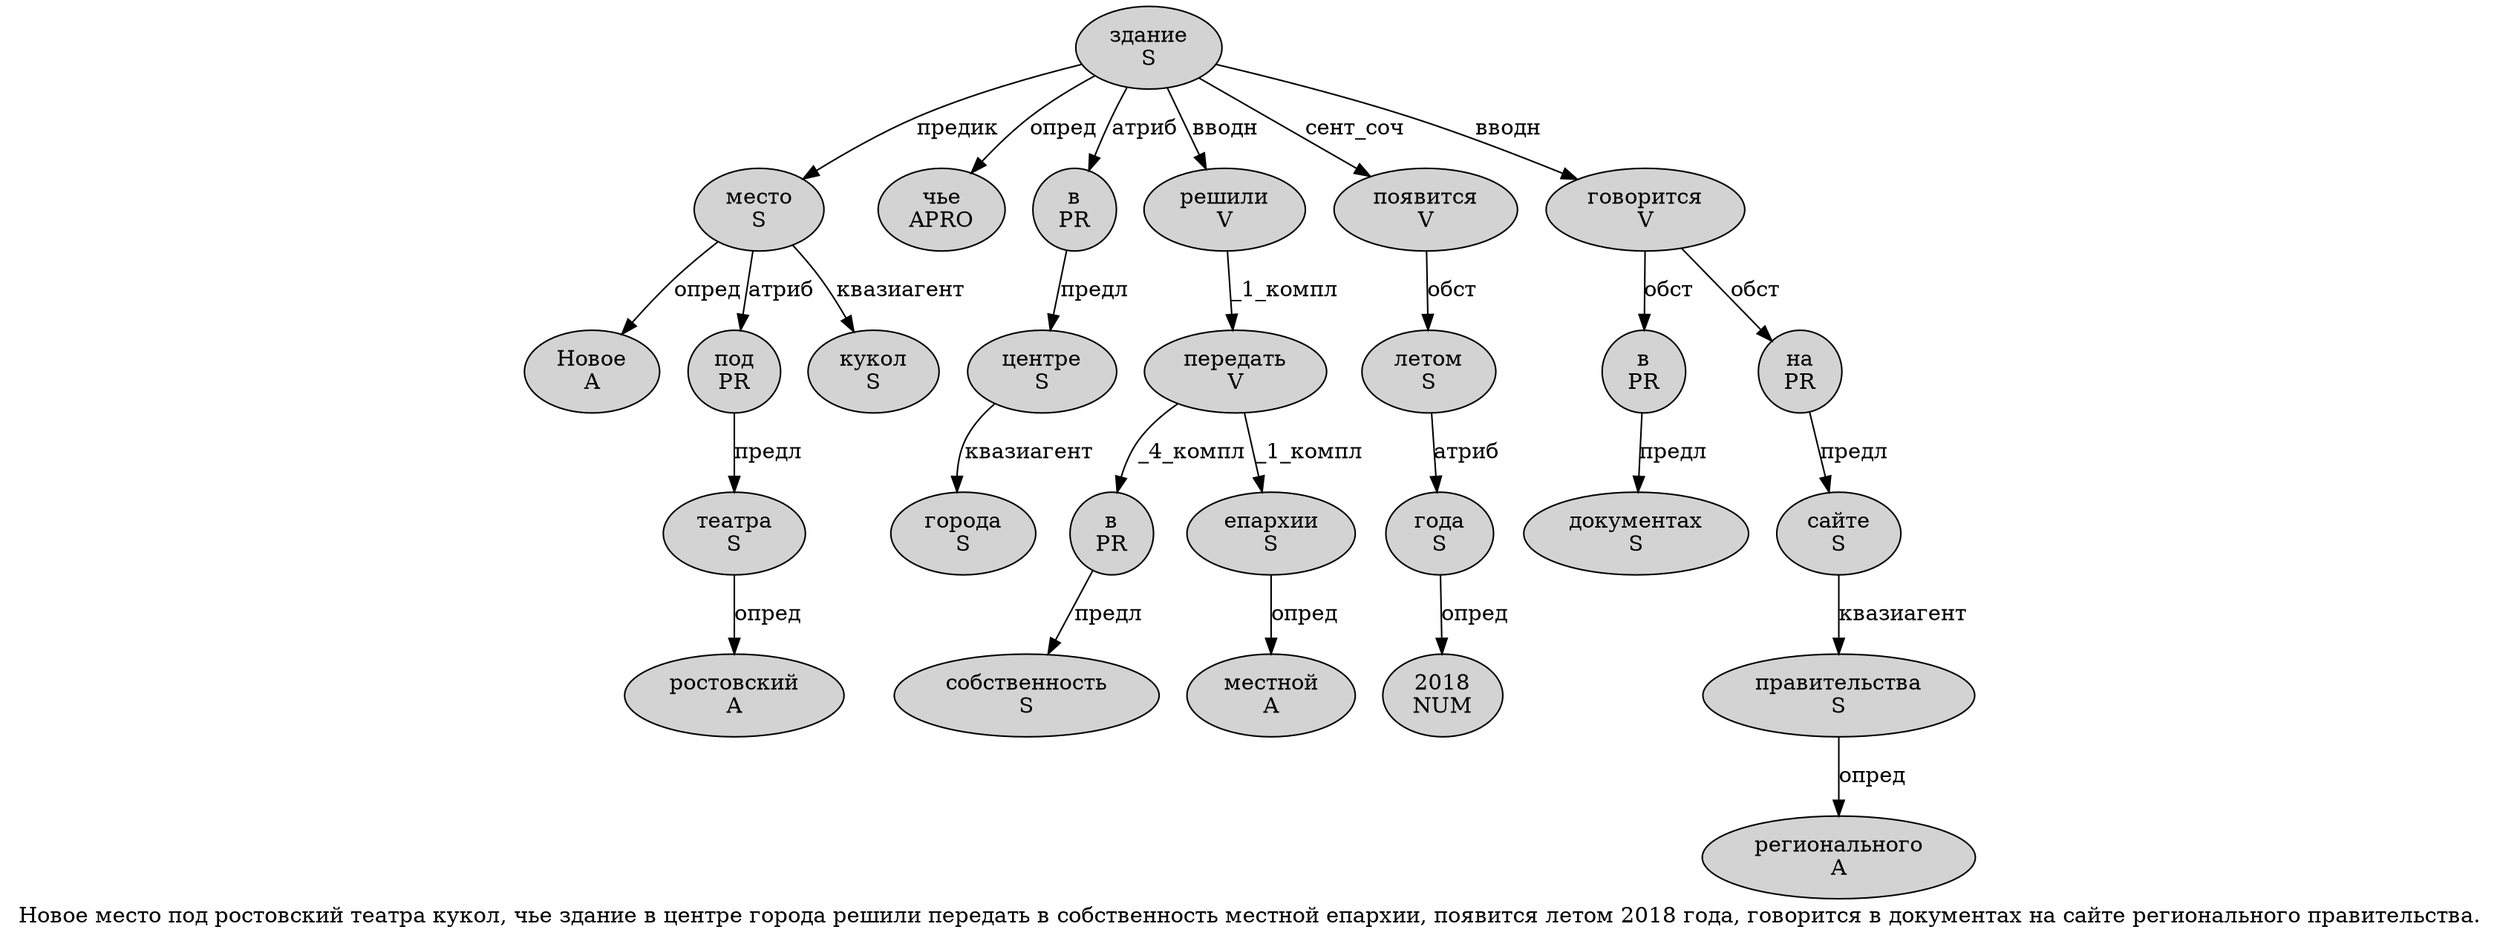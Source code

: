 digraph SENTENCE_1158 {
	graph [label="Новое место под ростовский театра кукол, чье здание в центре города решили передать в собственность местной епархии, появится летом 2018 года, говорится в документах на сайте регионального правительства."]
	node [style=filled]
		0 [label="Новое
A" color="" fillcolor=lightgray penwidth=1 shape=ellipse]
		1 [label="место
S" color="" fillcolor=lightgray penwidth=1 shape=ellipse]
		2 [label="под
PR" color="" fillcolor=lightgray penwidth=1 shape=ellipse]
		3 [label="ростовский
A" color="" fillcolor=lightgray penwidth=1 shape=ellipse]
		4 [label="театра
S" color="" fillcolor=lightgray penwidth=1 shape=ellipse]
		5 [label="кукол
S" color="" fillcolor=lightgray penwidth=1 shape=ellipse]
		7 [label="чье
APRO" color="" fillcolor=lightgray penwidth=1 shape=ellipse]
		8 [label="здание
S" color="" fillcolor=lightgray penwidth=1 shape=ellipse]
		9 [label="в
PR" color="" fillcolor=lightgray penwidth=1 shape=ellipse]
		10 [label="центре
S" color="" fillcolor=lightgray penwidth=1 shape=ellipse]
		11 [label="города
S" color="" fillcolor=lightgray penwidth=1 shape=ellipse]
		12 [label="решили
V" color="" fillcolor=lightgray penwidth=1 shape=ellipse]
		13 [label="передать
V" color="" fillcolor=lightgray penwidth=1 shape=ellipse]
		14 [label="в
PR" color="" fillcolor=lightgray penwidth=1 shape=ellipse]
		15 [label="собственность
S" color="" fillcolor=lightgray penwidth=1 shape=ellipse]
		16 [label="местной
A" color="" fillcolor=lightgray penwidth=1 shape=ellipse]
		17 [label="епархии
S" color="" fillcolor=lightgray penwidth=1 shape=ellipse]
		19 [label="появится
V" color="" fillcolor=lightgray penwidth=1 shape=ellipse]
		20 [label="летом
S" color="" fillcolor=lightgray penwidth=1 shape=ellipse]
		21 [label="2018
NUM" color="" fillcolor=lightgray penwidth=1 shape=ellipse]
		22 [label="года
S" color="" fillcolor=lightgray penwidth=1 shape=ellipse]
		24 [label="говорится
V" color="" fillcolor=lightgray penwidth=1 shape=ellipse]
		25 [label="в
PR" color="" fillcolor=lightgray penwidth=1 shape=ellipse]
		26 [label="документах
S" color="" fillcolor=lightgray penwidth=1 shape=ellipse]
		27 [label="на
PR" color="" fillcolor=lightgray penwidth=1 shape=ellipse]
		28 [label="сайте
S" color="" fillcolor=lightgray penwidth=1 shape=ellipse]
		29 [label="регионального
A" color="" fillcolor=lightgray penwidth=1 shape=ellipse]
		30 [label="правительства
S" color="" fillcolor=lightgray penwidth=1 shape=ellipse]
			1 -> 0 [label="опред"]
			1 -> 2 [label="атриб"]
			1 -> 5 [label="квазиагент"]
			17 -> 16 [label="опред"]
			14 -> 15 [label="предл"]
			24 -> 25 [label="обст"]
			24 -> 27 [label="обст"]
			19 -> 20 [label="обст"]
			2 -> 4 [label="предл"]
			30 -> 29 [label="опред"]
			28 -> 30 [label="квазиагент"]
			4 -> 3 [label="опред"]
			22 -> 21 [label="опред"]
			9 -> 10 [label="предл"]
			13 -> 14 [label="_4_компл"]
			13 -> 17 [label="_1_компл"]
			25 -> 26 [label="предл"]
			12 -> 13 [label="_1_компл"]
			20 -> 22 [label="атриб"]
			8 -> 1 [label="предик"]
			8 -> 7 [label="опред"]
			8 -> 9 [label="атриб"]
			8 -> 12 [label="вводн"]
			8 -> 19 [label="сент_соч"]
			8 -> 24 [label="вводн"]
			10 -> 11 [label="квазиагент"]
			27 -> 28 [label="предл"]
}